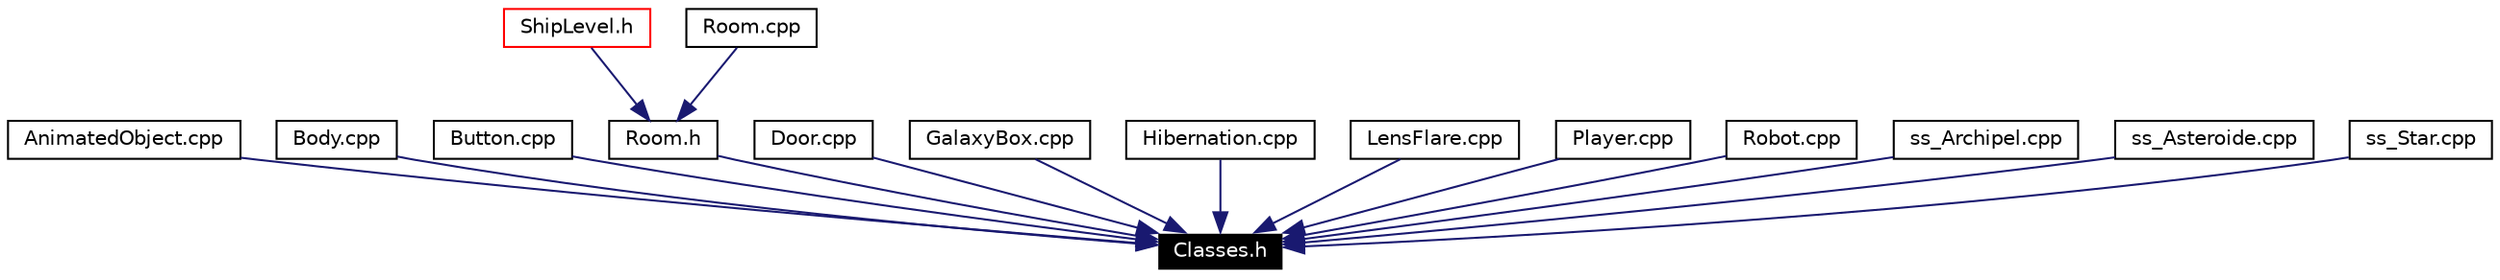 digraph G
{
  edge [fontname="Helvetica",fontsize=10,labelfontname="Helvetica",labelfontsize=10];
  node [fontname="Helvetica",fontsize=10,shape=record];
  Node1 [label="Classes.h",height=0.2,width=0.4,color="white", fillcolor="black", style="filled" fontcolor="white"];
  Node2 -> Node1 [color="midnightblue",fontsize=10,style="solid",fontname="Helvetica"];
  Node2 [label="AnimatedObject.cpp",height=0.2,width=0.4,color="black",URL="$_animated_object_8cpp.html"];
  Node3 -> Node1 [color="midnightblue",fontsize=10,style="solid",fontname="Helvetica"];
  Node3 [label="Body.cpp",height=0.2,width=0.4,color="black",URL="$_body_8cpp.html"];
  Node4 -> Node1 [color="midnightblue",fontsize=10,style="solid",fontname="Helvetica"];
  Node4 [label="Button.cpp",height=0.2,width=0.4,color="black",URL="$_button_8cpp.html"];
  Node5 -> Node1 [color="midnightblue",fontsize=10,style="solid",fontname="Helvetica"];
  Node5 [label="Room.h",height=0.2,width=0.4,color="black",URL="$_room_8h.html"];
  Node6 -> Node5 [color="midnightblue",fontsize=10,style="solid",fontname="Helvetica"];
  Node6 [label="ShipLevel.h",height=0.2,width=0.4,color="red",URL="$_ship_level_8h.html"];
  Node7 -> Node5 [color="midnightblue",fontsize=10,style="solid",fontname="Helvetica"];
  Node7 [label="Room.cpp",height=0.2,width=0.4,color="black",URL="$_room_8cpp.html"];
  Node8 -> Node1 [color="midnightblue",fontsize=10,style="solid",fontname="Helvetica"];
  Node8 [label="Door.cpp",height=0.2,width=0.4,color="black",URL="$_door_8cpp.html"];
  Node9 -> Node1 [color="midnightblue",fontsize=10,style="solid",fontname="Helvetica"];
  Node9 [label="GalaxyBox.cpp",height=0.2,width=0.4,color="black",URL="$_galaxy_box_8cpp.html"];
  Node10 -> Node1 [color="midnightblue",fontsize=10,style="solid",fontname="Helvetica"];
  Node10 [label="Hibernation.cpp",height=0.2,width=0.4,color="black",URL="$_hibernation_8cpp.html"];
  Node11 -> Node1 [color="midnightblue",fontsize=10,style="solid",fontname="Helvetica"];
  Node11 [label="LensFlare.cpp",height=0.2,width=0.4,color="black",URL="$_lens_flare_8cpp.html"];
  Node12 -> Node1 [color="midnightblue",fontsize=10,style="solid",fontname="Helvetica"];
  Node12 [label="Player.cpp",height=0.2,width=0.4,color="black",URL="$_player_8cpp.html"];
  Node13 -> Node1 [color="midnightblue",fontsize=10,style="solid",fontname="Helvetica"];
  Node13 [label="Robot.cpp",height=0.2,width=0.4,color="black",URL="$_robot_8cpp.html"];
  Node14 -> Node1 [color="midnightblue",fontsize=10,style="solid",fontname="Helvetica"];
  Node14 [label="ss_Archipel.cpp",height=0.2,width=0.4,color="black",URL="$ss___archipel_8cpp.html"];
  Node15 -> Node1 [color="midnightblue",fontsize=10,style="solid",fontname="Helvetica"];
  Node15 [label="ss_Asteroide.cpp",height=0.2,width=0.4,color="black",URL="$ss___asteroide_8cpp.html"];
  Node16 -> Node1 [color="midnightblue",fontsize=10,style="solid",fontname="Helvetica"];
  Node16 [label="ss_Star.cpp",height=0.2,width=0.4,color="black",URL="$ss___star_8cpp.html"];
}
